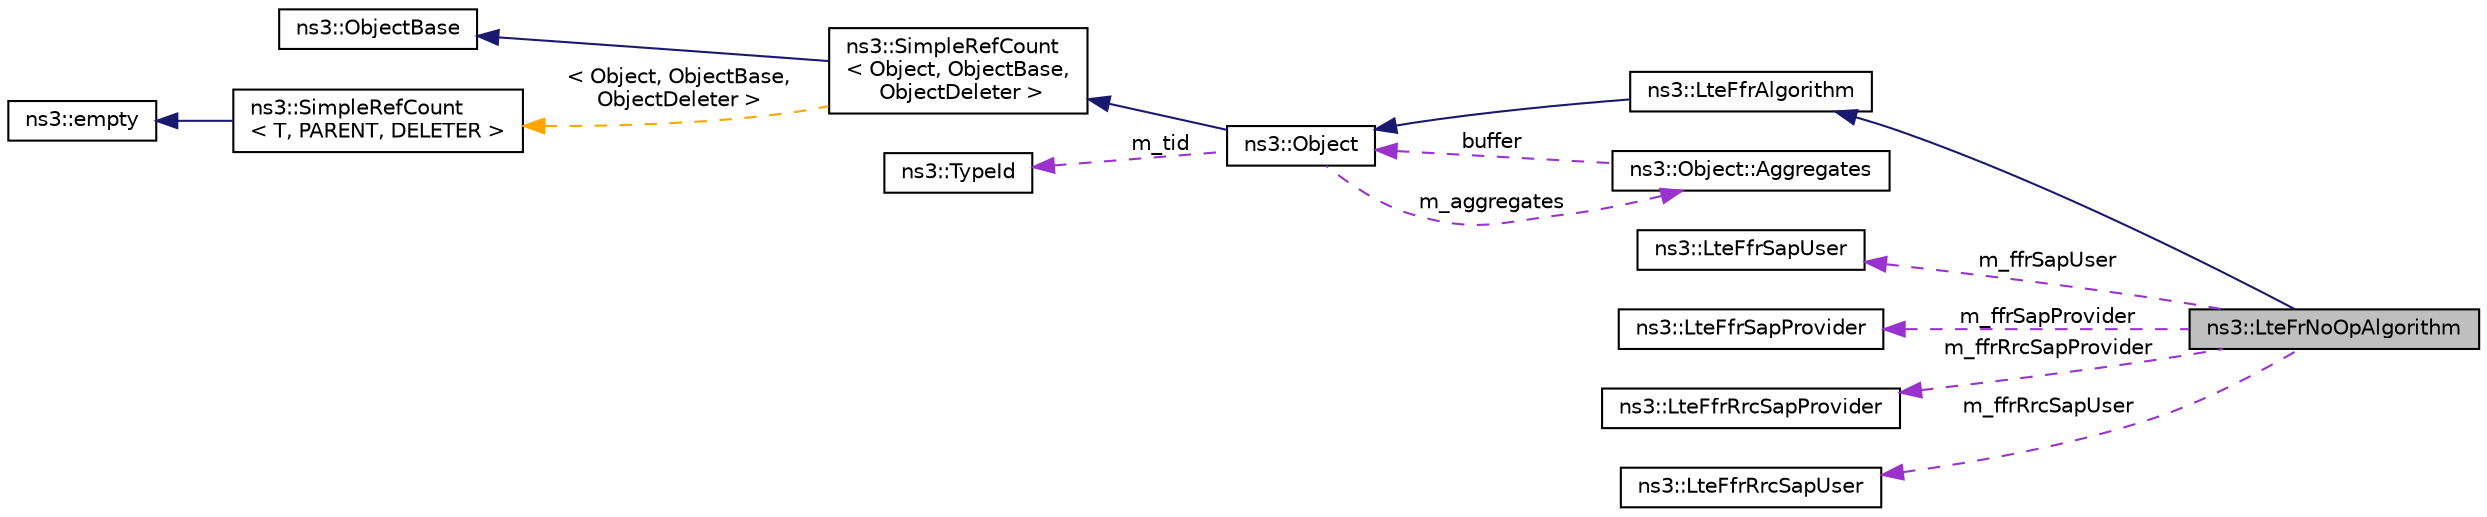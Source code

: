 digraph "ns3::LteFrNoOpAlgorithm"
{
 // LATEX_PDF_SIZE
  edge [fontname="Helvetica",fontsize="10",labelfontname="Helvetica",labelfontsize="10"];
  node [fontname="Helvetica",fontsize="10",shape=record];
  rankdir="LR";
  Node1 [label="ns3::LteFrNoOpAlgorithm",height=0.2,width=0.4,color="black", fillcolor="grey75", style="filled", fontcolor="black",tooltip="FR algorithm implementation which simply does nothing."];
  Node2 -> Node1 [dir="back",color="midnightblue",fontsize="10",style="solid",fontname="Helvetica"];
  Node2 [label="ns3::LteFfrAlgorithm",height=0.2,width=0.4,color="black", fillcolor="white", style="filled",URL="$classns3_1_1_lte_ffr_algorithm.html",tooltip="The abstract base class of a Frequency Reuse algorithm."];
  Node3 -> Node2 [dir="back",color="midnightblue",fontsize="10",style="solid",fontname="Helvetica"];
  Node3 [label="ns3::Object",height=0.2,width=0.4,color="black", fillcolor="white", style="filled",URL="$classns3_1_1_object.html",tooltip="A base class which provides memory management and object aggregation."];
  Node4 -> Node3 [dir="back",color="midnightblue",fontsize="10",style="solid",fontname="Helvetica"];
  Node4 [label="ns3::SimpleRefCount\l\< Object, ObjectBase,\l ObjectDeleter \>",height=0.2,width=0.4,color="black", fillcolor="white", style="filled",URL="$classns3_1_1_simple_ref_count.html",tooltip=" "];
  Node5 -> Node4 [dir="back",color="midnightblue",fontsize="10",style="solid",fontname="Helvetica"];
  Node5 [label="ns3::ObjectBase",height=0.2,width=0.4,color="black", fillcolor="white", style="filled",URL="$classns3_1_1_object_base.html",tooltip="Anchor the ns-3 type and attribute system."];
  Node6 -> Node4 [dir="back",color="orange",fontsize="10",style="dashed",label=" \< Object, ObjectBase,\l ObjectDeleter \>" ,fontname="Helvetica"];
  Node6 [label="ns3::SimpleRefCount\l\< T, PARENT, DELETER \>",height=0.2,width=0.4,color="black", fillcolor="white", style="filled",URL="$classns3_1_1_simple_ref_count.html",tooltip="A template-based reference counting class."];
  Node7 -> Node6 [dir="back",color="midnightblue",fontsize="10",style="solid",fontname="Helvetica"];
  Node7 [label="ns3::empty",height=0.2,width=0.4,color="black", fillcolor="white", style="filled",URL="$classns3_1_1empty.html",tooltip="make Callback use a separate empty type"];
  Node8 -> Node3 [dir="back",color="darkorchid3",fontsize="10",style="dashed",label=" m_tid" ,fontname="Helvetica"];
  Node8 [label="ns3::TypeId",height=0.2,width=0.4,color="black", fillcolor="white", style="filled",URL="$classns3_1_1_type_id.html",tooltip="a unique identifier for an interface."];
  Node9 -> Node3 [dir="back",color="darkorchid3",fontsize="10",style="dashed",label=" m_aggregates" ,fontname="Helvetica"];
  Node9 [label="ns3::Object::Aggregates",height=0.2,width=0.4,color="black", fillcolor="white", style="filled",URL="$structns3_1_1_object_1_1_aggregates.html",tooltip="The list of Objects aggregated to this one."];
  Node3 -> Node9 [dir="back",color="darkorchid3",fontsize="10",style="dashed",label=" buffer" ,fontname="Helvetica"];
  Node10 -> Node1 [dir="back",color="darkorchid3",fontsize="10",style="dashed",label=" m_ffrSapUser" ,fontname="Helvetica"];
  Node10 [label="ns3::LteFfrSapUser",height=0.2,width=0.4,color="black", fillcolor="white", style="filled",URL="$classns3_1_1_lte_ffr_sap_user.html",tooltip="Service Access Point (SAP) offered by the eNodeB RRC instance to the Frequency Reuse algorithm instan..."];
  Node11 -> Node1 [dir="back",color="darkorchid3",fontsize="10",style="dashed",label=" m_ffrSapProvider" ,fontname="Helvetica"];
  Node11 [label="ns3::LteFfrSapProvider",height=0.2,width=0.4,color="black", fillcolor="white", style="filled",URL="$classns3_1_1_lte_ffr_sap_provider.html",tooltip="Service Access Point (SAP) offered by the Frequency Reuse algorithm instance to the MAC Scheduler ins..."];
  Node12 -> Node1 [dir="back",color="darkorchid3",fontsize="10",style="dashed",label=" m_ffrRrcSapProvider" ,fontname="Helvetica"];
  Node12 [label="ns3::LteFfrRrcSapProvider",height=0.2,width=0.4,color="black", fillcolor="white", style="filled",URL="$classns3_1_1_lte_ffr_rrc_sap_provider.html",tooltip="Service Access Point (SAP) offered by the Frequency Reuse algorithm instance to the eNodeB RRC instan..."];
  Node13 -> Node1 [dir="back",color="darkorchid3",fontsize="10",style="dashed",label=" m_ffrRrcSapUser" ,fontname="Helvetica"];
  Node13 [label="ns3::LteFfrRrcSapUser",height=0.2,width=0.4,color="black", fillcolor="white", style="filled",URL="$classns3_1_1_lte_ffr_rrc_sap_user.html",tooltip="Service Access Point (SAP) offered by the eNodeB RRC instance to the Frequency Reuse algorithm instan..."];
}
